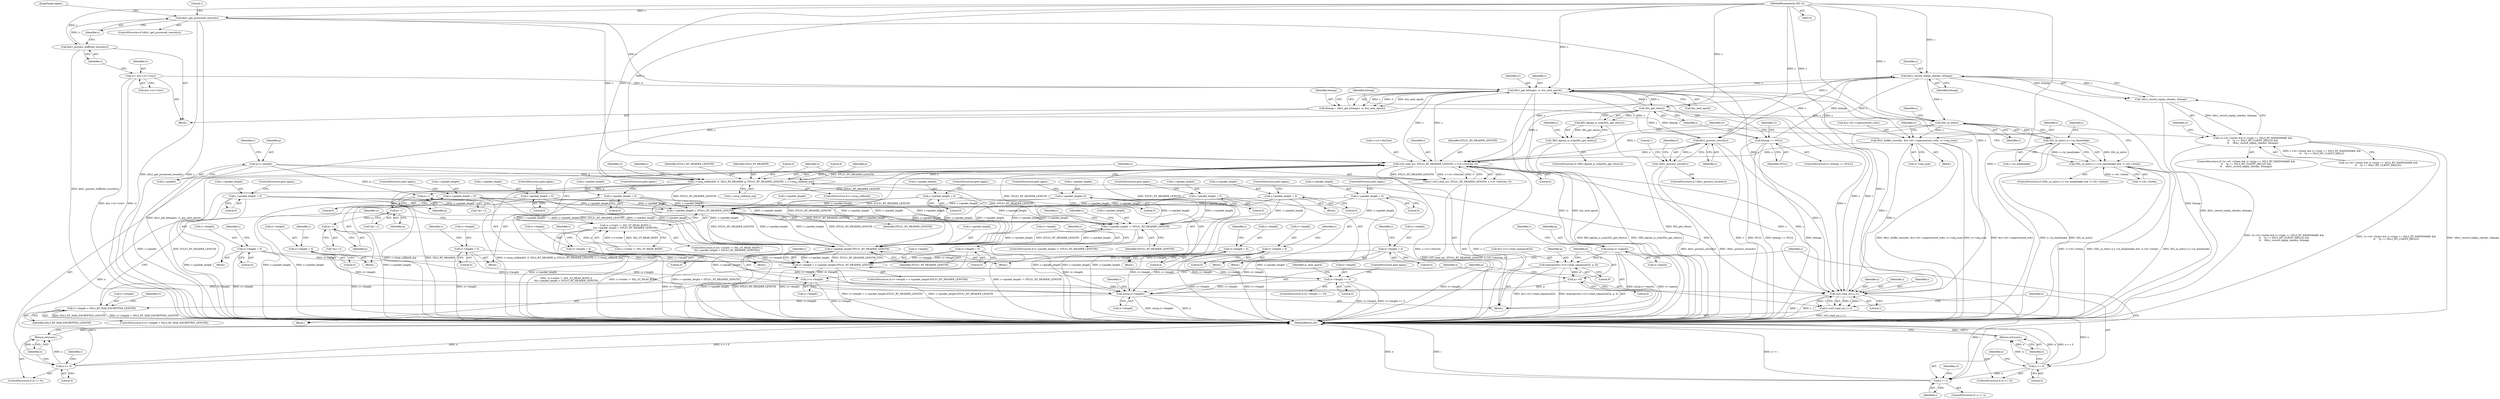 digraph "1_openssl_feba02f3919495e1b960c33ba849e10e77d0785d@pointer" {
"1000442" [label="(Call,dtls1_record_replay_check(s, bitmap))"];
"1000419" [label="(Call,SSL_get_rbio(s))"];
"1000395" [label="(Call,dtls1_get_bitmap(s, rr, &is_next_epoch))"];
"1000221" [label="(Call,s->msg_callback(0, 0, SSL3_RT_HEADER, p, DTLS1_RT_HEADER_LENGTH, s, s->msg_callback_arg))"];
"1000212" [label="(Call,p=s->packet)"];
"1000195" [label="(Call,s->packet_length != DTLS1_RT_HEADER_LENGTH)"];
"1000382" [label="(Call,s->packet_length = 0)"];
"1000410" [label="(Call,s->packet_length = 0)"];
"1000514" [label="(Call,s->packet_length = 0)"];
"1000498" [label="(Call,s->packet_length = 0)"];
"1000169" [label="(Call,s->packet_length < DTLS1_RT_HEADER_LENGTH)"];
"1000319" [label="(Call,s->packet_length = 0)"];
"1000201" [label="(Call,s->packet_length = 0)"];
"1000297" [label="(Call,s->packet_length = 0)"];
"1000348" [label="(Call,s->packet_length-DTLS1_RT_HEADER_LENGTH)"];
"1000451" [label="(Call,s->packet_length=0)"];
"1000337" [label="(Call,s->packet_length = 0)"];
"1000177" [label="(Call,ssl3_read_n(s, DTLS1_RT_HEADER_LENGTH, s->s3->rbuf.len, 0))"];
"1000442" [label="(Call,dtls1_record_replay_check(s, bitmap))"];
"1000132" [label="(MethodParameterIn,SSL *s)"];
"1000401" [label="(Call,bitmap == NULL)"];
"1000393" [label="(Call,bitmap = dtls1_get_bitmap(s, rr, &is_next_epoch))"];
"1000506" [label="(Call,dtls1_process_record(s))"];
"1000482" [label="(Call,dtls1_buffer_record(s, &(s->d1->unprocessed_rcds), rr->seq_num))"];
"1000470" [label="(Call,SSL_in_init(s))"];
"1000361" [label="(Call,ssl3_read_n(s,i,i,1))"];
"1000157" [label="(Call,dtls1_get_processed_record(s))"];
"1000154" [label="(Call,dtls1_process_buffered_records(s))"];
"1000354" [label="(Call,i=rr->length)"];
"1000344" [label="(Call,rr->length > s->packet_length-DTLS1_RT_HEADER_LENGTH)"];
"1000332" [label="(Call,rr->length = 0)"];
"1000493" [label="(Call,rr->length = 0)"];
"1000292" [label="(Call,rr->length = 0)"];
"1000446" [label="(Call,rr->length = 0)"];
"1000377" [label="(Call,rr->length = 0)"];
"1000405" [label="(Call,rr->length = 0)"];
"1000458" [label="(Call,rr->length == 0)"];
"1000314" [label="(Call,rr->length = 0)"];
"1000326" [label="(Call,rr->length > SSL3_RT_MAX_ENCRYPTED_LENGTH)"];
"1000274" [label="(Call,n2s(p,rr->length))"];
"1000271" [label="(Call,p+=6)"];
"1000260" [label="(Call,memcpy(&(s->s3->read_sequence[2]), p, 6))"];
"1000255" [label="(Call,n2s(p,rr->epoch))"];
"1000246" [label="(Call,p++)"];
"1000241" [label="(Call,p++)"];
"1000236" [label="(Call,p++)"];
"1000509" [label="(Call,rr->length = 0)"];
"1000146" [label="(Call,rr= &(s->s3->rrec))"];
"1000175" [label="(Call,n=ssl3_read_n(s, DTLS1_RT_HEADER_LENGTH, s->s3->rbuf.len, 0))"];
"1000189" [label="(Call,n <= 0)"];
"1000192" [label="(Return,return(n);)"];
"1000163" [label="(Call,(s->rstate != SSL_ST_READ_BODY) ||\n\t\t(s->packet_length < DTLS1_RT_HEADER_LENGTH))"];
"1000359" [label="(Call,n=ssl3_read_n(s,i,i,1))"];
"1000367" [label="(Call,n <= 0)"];
"1000370" [label="(Return,return(n);)"];
"1000373" [label="(Call,n != i)"];
"1000441" [label="(Call,!dtls1_record_replay_check(s, bitmap))"];
"1000423" [label="(Call,!(s->d1->listen && rr->type == SSL3_RT_HANDSHAKE &&\n\t\t    *p == SSL3_MT_CLIENT_HELLO) &&\n\t\t    !dtls1_record_replay_check(s, bitmap))"];
"1000469" [label="(Call,SSL_in_init(s) || s->in_handshake)"];
"1000468" [label="(Call,(SSL_in_init(s) || s->in_handshake) && !s->d1->listen)"];
"1000505" [label="(Call,!dtls1_process_record(s))"];
"1000418" [label="(Call,BIO_dgram_is_sctp(SSL_get_rbio(s)))"];
"1000417" [label="(Call,!BIO_dgram_is_sctp(SSL_get_rbio(s)))"];
"1000292" [label="(Call,rr->length = 0)"];
"1000509" [label="(Call,rr->length = 0)"];
"1000242" [label="(Identifier,p)"];
"1000326" [label="(Call,rr->length > SSL3_RT_MAX_ENCRYPTED_LENGTH)"];
"1000467" [label="(ControlStructure,if ((SSL_in_init(s) || s->in_handshake) && !s->d1->listen))"];
"1000445" [label="(Block,)"];
"1000349" [label="(Call,s->packet_length)"];
"1000315" [label="(Call,rr->length)"];
"1000462" [label="(Literal,0)"];
"1000362" [label="(Identifier,s)"];
"1000314" [label="(Call,rr->length = 0)"];
"1000257" [label="(Call,rr->epoch)"];
"1000273" [label="(Literal,6)"];
"1000522" [label="(MethodReturn,int)"];
"1000422" [label="(ControlStructure,if (!(s->d1->listen && rr->type == SSL3_RT_HANDSHAKE &&\n\t\t    *p == SSL3_MT_CLIENT_HELLO) &&\n\t\t    !dtls1_record_replay_check(s, bitmap)))"];
"1000212" [label="(Call,p=s->packet)"];
"1000386" [label="(Literal,0)"];
"1000270" [label="(Literal,6)"];
"1000373" [label="(Call,n != i)"];
"1000381" [label="(Literal,0)"];
"1000301" [label="(Literal,0)"];
"1000498" [label="(Call,s->packet_length = 0)"];
"1000213" [label="(Identifier,p)"];
"1000505" [label="(Call,!dtls1_process_record(s))"];
"1000219" [label="(Identifier,s)"];
"1000156" [label="(ControlStructure,if (dtls1_get_processed_record(s)))"];
"1000468" [label="(Call,(SSL_in_init(s) || s->in_handshake) && !s->d1->listen)"];
"1000271" [label="(Call,p+=6)"];
"1000494" [label="(Call,rr->length)"];
"1000390" [label="(Identifier,s)"];
"1000346" [label="(Identifier,rr)"];
"1000404" [label="(Block,)"];
"1000441" [label="(Call,!dtls1_record_replay_check(s, bitmap))"];
"1000146" [label="(Call,rr= &(s->s3->rrec))"];
"1000460" [label="(Identifier,rr)"];
"1000217" [label="(ControlStructure,if (s->msg_callback))"];
"1000410" [label="(Call,s->packet_length = 0)"];
"1000178" [label="(Identifier,s)"];
"1000402" [label="(Identifier,bitmap)"];
"1000240" [label="(Call,*(p++))"];
"1000511" [label="(Identifier,rr)"];
"1000344" [label="(Call,rr->length > s->packet_length-DTLS1_RT_HEADER_LENGTH)"];
"1000162" [label="(ControlStructure,if (\t(s->rstate != SSL_ST_READ_BODY) ||\n\t\t(s->packet_length < DTLS1_RT_HEADER_LENGTH)))"];
"1000265" [label="(Identifier,s)"];
"1000470" [label="(Call,SSL_in_init(s))"];
"1000514" [label="(Call,s->packet_length = 0)"];
"1000228" [label="(Call,s->msg_callback_arg)"];
"1000275" [label="(Identifier,p)"];
"1000233" [label="(Identifier,rr)"];
"1000241" [label="(Call,p++)"];
"1000195" [label="(Call,s->packet_length != DTLS1_RT_HEADER_LENGTH)"];
"1000154" [label="(Call,dtls1_process_buffered_records(s))"];
"1000179" [label="(Identifier,DTLS1_RT_HEADER_LENGTH)"];
"1000463" [label="(ControlStructure,goto again;)"];
"1000176" [label="(Identifier,n)"];
"1000510" [label="(Call,rr->length)"];
"1000132" [label="(MethodParameterIn,SSL *s)"];
"1000170" [label="(Call,s->packet_length)"];
"1000313" [label="(Block,)"];
"1000447" [label="(Call,rr->length)"];
"1000209" [label="(Identifier,s)"];
"1000356" [label="(Call,rr->length)"];
"1000395" [label="(Call,dtls1_get_bitmap(s, rr, &is_next_epoch))"];
"1000484" [label="(Call,&(s->d1->unprocessed_rcds))"];
"1000379" [label="(Identifier,rr)"];
"1000352" [label="(Identifier,DTLS1_RT_HEADER_LENGTH)"];
"1000236" [label="(Call,p++)"];
"1000456" [label="(ControlStructure,goto again;)"];
"1000227" [label="(Identifier,s)"];
"1000325" [label="(ControlStructure,if (rr->length > SSL3_RT_MAX_ENCRYPTED_LENGTH))"];
"1000503" [label="(ControlStructure,goto again;)"];
"1000321" [label="(Identifier,s)"];
"1000319" [label="(Call,s->packet_length = 0)"];
"1000247" [label="(Identifier,p)"];
"1000495" [label="(Identifier,rr)"];
"1000401" [label="(Call,bitmap == NULL)"];
"1000473" [label="(Identifier,s)"];
"1000334" [label="(Identifier,rr)"];
"1000177" [label="(Call,ssl3_read_n(s, DTLS1_RT_HEADER_LENGTH, s->s3->rbuf.len, 0))"];
"1000367" [label="(Call,n <= 0)"];
"1000446" [label="(Call,rr->length = 0)"];
"1000297" [label="(Call,s->packet_length = 0)"];
"1000398" [label="(Call,&is_next_epoch)"];
"1000291" [label="(Block,)"];
"1000331" [label="(Block,)"];
"1000256" [label="(Identifier,p)"];
"1000483" [label="(Identifier,s)"];
"1000513" [label="(Literal,0)"];
"1000371" [label="(Identifier,n)"];
"1000205" [label="(Literal,0)"];
"1000206" [label="(ControlStructure,goto again;)"];
"1000458" [label="(Call,rr->length == 0)"];
"1000414" [label="(Literal,0)"];
"1000323" [label="(Literal,0)"];
"1000443" [label="(Identifier,s)"];
"1000189" [label="(Call,n <= 0)"];
"1000453" [label="(Identifier,s)"];
"1000161" [label="(JumpTarget,again:)"];
"1000406" [label="(Call,rr->length)"];
"1000164" [label="(Call,s->rstate != SSL_ST_READ_BODY)"];
"1000457" [label="(ControlStructure,if (rr->length == 0))"];
"1000160" [label="(Literal,1)"];
"1000169" [label="(Call,s->packet_length < DTLS1_RT_HEADER_LENGTH)"];
"1000200" [label="(Block,)"];
"1000452" [label="(Call,s->packet_length)"];
"1000245" [label="(Call,*(p++))"];
"1000375" [label="(Identifier,i)"];
"1000341" [label="(Literal,0)"];
"1000423" [label="(Call,!(s->d1->listen && rr->type == SSL3_RT_HANDSHAKE &&\n\t\t    *p == SSL3_MT_CLIENT_HELLO) &&\n\t\t    !dtls1_record_replay_check(s, bitmap))"];
"1000451" [label="(Call,s->packet_length=0)"];
"1000407" [label="(Identifier,rr)"];
"1000428" [label="(Identifier,s)"];
"1000400" [label="(ControlStructure,if ( bitmap == NULL))"];
"1000383" [label="(Call,s->packet_length)"];
"1000272" [label="(Identifier,p)"];
"1000226" [label="(Identifier,DTLS1_RT_HEADER_LENGTH)"];
"1000365" [label="(Literal,1)"];
"1000343" [label="(ControlStructure,if (rr->length > s->packet_length-DTLS1_RT_HEADER_LENGTH))"];
"1000192" [label="(Return,return(n);)"];
"1000260" [label="(Call,memcpy(&(s->s3->read_sequence[2]), p, 6))"];
"1000361" [label="(Call,ssl3_read_n(s,i,i,1))"];
"1000405" [label="(Call,rr->length = 0)"];
"1000378" [label="(Call,rr->length)"];
"1000521" [label="(Literal,1)"];
"1000318" [label="(Literal,0)"];
"1000296" [label="(Literal,0)"];
"1000444" [label="(Identifier,bitmap)"];
"1000348" [label="(Call,s->packet_length-DTLS1_RT_HEADER_LENGTH)"];
"1000482" [label="(Call,dtls1_buffer_record(s, &(s->d1->unprocessed_rcds), rr->seq_num))"];
"1000387" [label="(ControlStructure,goto again;)"];
"1000175" [label="(Call,n=ssl3_read_n(s, DTLS1_RT_HEADER_LENGTH, s->s3->rbuf.len, 0))"];
"1000497" [label="(Literal,0)"];
"1000370" [label="(Return,return(n);)"];
"1000224" [label="(Identifier,SSL3_RT_HEADER)"];
"1000330" [label="(Identifier,SSL3_RT_MAX_ENCRYPTED_LENGTH)"];
"1000490" [label="(Call,rr->seq_num)"];
"1000345" [label="(Call,rr->length)"];
"1000475" [label="(Call,!s->d1->listen)"];
"1000360" [label="(Identifier,n)"];
"1000372" [label="(ControlStructure,if ( n != i))"];
"1000222" [label="(Literal,0)"];
"1000448" [label="(Identifier,rr)"];
"1000157" [label="(Call,dtls1_get_processed_record(s))"];
"1000155" [label="(Identifier,s)"];
"1000190" [label="(Identifier,n)"];
"1000359" [label="(Call,n=ssl3_read_n(s,i,i,1))"];
"1000337" [label="(Call,s->packet_length = 0)"];
"1000465" [label="(Identifier,is_next_epoch)"];
"1000148" [label="(Call,&(s->s3->rrec))"];
"1000147" [label="(Identifier,rr)"];
"1000354" [label="(Call,i=rr->length)"];
"1000393" [label="(Call,bitmap = dtls1_get_bitmap(s, rr, &is_next_epoch))"];
"1000376" [label="(Block,)"];
"1000320" [label="(Call,s->packet_length)"];
"1000299" [label="(Identifier,s)"];
"1000409" [label="(Literal,0)"];
"1000133" [label="(Block,)"];
"1000282" [label="(Identifier,s)"];
"1000269" [label="(Identifier,p)"];
"1000338" [label="(Call,s->packet_length)"];
"1000507" [label="(Identifier,s)"];
"1000368" [label="(Identifier,n)"];
"1000274" [label="(Call,n2s(p,rr->length))"];
"1000174" [label="(Block,)"];
"1000420" [label="(Identifier,s)"];
"1000516" [label="(Identifier,s)"];
"1000276" [label="(Call,rr->length)"];
"1000417" [label="(Call,!BIO_dgram_is_sctp(SSL_get_rbio(s)))"];
"1000336" [label="(Literal,0)"];
"1000394" [label="(Identifier,bitmap)"];
"1000158" [label="(Identifier,s)"];
"1000403" [label="(Identifier,NULL)"];
"1000384" [label="(Identifier,s)"];
"1000342" [label="(ControlStructure,goto again;)"];
"1000519" [label="(ControlStructure,goto again;)"];
"1000515" [label="(Call,s->packet_length)"];
"1000324" [label="(ControlStructure,goto again;)"];
"1000364" [label="(Identifier,i)"];
"1000369" [label="(Literal,0)"];
"1000481" [label="(Block,)"];
"1000327" [label="(Call,rr->length)"];
"1000197" [label="(Identifier,s)"];
"1000188" [label="(ControlStructure,if (n <= 0))"];
"1000382" [label="(Call,s->packet_length = 0)"];
"1000196" [label="(Call,s->packet_length)"];
"1000355" [label="(Identifier,i)"];
"1000374" [label="(Identifier,n)"];
"1000500" [label="(Identifier,s)"];
"1000221" [label="(Call,s->msg_callback(0, 0, SSL3_RT_HEADER, p, DTLS1_RT_HEADER_LENGTH, s, s->msg_callback_arg))"];
"1000246" [label="(Call,p++)"];
"1000411" [label="(Call,s->packet_length)"];
"1000191" [label="(Literal,0)"];
"1000424" [label="(Call,!(s->d1->listen && rr->type == SSL3_RT_HANDSHAKE &&\n\t\t    *p == SSL3_MT_CLIENT_HELLO))"];
"1000223" [label="(Literal,0)"];
"1000194" [label="(ControlStructure,if (s->packet_length != DTLS1_RT_HEADER_LENGTH))"];
"1000478" [label="(Identifier,s)"];
"1000416" [label="(ControlStructure,if (!BIO_dgram_is_sctp(SSL_get_rbio(s))))"];
"1000332" [label="(Call,rr->length = 0)"];
"1000180" [label="(Call,s->s3->rbuf.len)"];
"1000225" [label="(Identifier,p)"];
"1000518" [label="(Literal,0)"];
"1000502" [label="(Literal,0)"];
"1000499" [label="(Call,s->packet_length)"];
"1000466" [label="(Block,)"];
"1000504" [label="(ControlStructure,if (!dtls1_process_record(s)))"];
"1000471" [label="(Identifier,s)"];
"1000353" [label="(Block,)"];
"1000418" [label="(Call,BIO_dgram_is_sctp(SSL_get_rbio(s)))"];
"1000214" [label="(Call,s->packet)"];
"1000203" [label="(Identifier,s)"];
"1000298" [label="(Call,s->packet_length)"];
"1000419" [label="(Call,SSL_get_rbio(s))"];
"1000396" [label="(Identifier,s)"];
"1000237" [label="(Identifier,p)"];
"1000508" [label="(Block,)"];
"1000472" [label="(Call,s->in_handshake)"];
"1000187" [label="(Literal,0)"];
"1000506" [label="(Call,dtls1_process_record(s))"];
"1000377" [label="(Call,rr->length = 0)"];
"1000293" [label="(Call,rr->length)"];
"1000255" [label="(Call,n2s(p,rr->epoch))"];
"1000163" [label="(Call,(s->rstate != SSL_ST_READ_BODY) ||\n\t\t(s->packet_length < DTLS1_RT_HEADER_LENGTH))"];
"1000235" [label="(Call,*(p++))"];
"1000397" [label="(Identifier,rr)"];
"1000202" [label="(Call,s->packet_length)"];
"1000493" [label="(Call,rr->length = 0)"];
"1000201" [label="(Call,s->packet_length = 0)"];
"1000450" [label="(Literal,0)"];
"1000412" [label="(Identifier,s)"];
"1000469" [label="(Call,SSL_in_init(s) || s->in_handshake)"];
"1000455" [label="(Literal,0)"];
"1000173" [label="(Identifier,DTLS1_RT_HEADER_LENGTH)"];
"1000333" [label="(Call,rr->length)"];
"1000261" [label="(Call,&(s->s3->read_sequence[2]))"];
"1000339" [label="(Identifier,s)"];
"1000415" [label="(ControlStructure,goto again;)"];
"1000459" [label="(Call,rr->length)"];
"1000442" [label="(Call,dtls1_record_replay_check(s, bitmap))"];
"1000199" [label="(Identifier,DTLS1_RT_HEADER_LENGTH)"];
"1000363" [label="(Identifier,i)"];
"1000193" [label="(Identifier,n)"];
"1000302" [label="(ControlStructure,goto again;)"];
"1000366" [label="(ControlStructure,if (n <= 0))"];
"1000442" -> "1000441"  [label="AST: "];
"1000442" -> "1000444"  [label="CFG: "];
"1000443" -> "1000442"  [label="AST: "];
"1000444" -> "1000442"  [label="AST: "];
"1000441" -> "1000442"  [label="CFG: "];
"1000442" -> "1000522"  [label="DDG: bitmap"];
"1000442" -> "1000177"  [label="DDG: s"];
"1000442" -> "1000361"  [label="DDG: s"];
"1000442" -> "1000395"  [label="DDG: s"];
"1000442" -> "1000441"  [label="DDG: s"];
"1000442" -> "1000441"  [label="DDG: bitmap"];
"1000419" -> "1000442"  [label="DDG: s"];
"1000132" -> "1000442"  [label="DDG: s"];
"1000401" -> "1000442"  [label="DDG: bitmap"];
"1000442" -> "1000470"  [label="DDG: s"];
"1000442" -> "1000506"  [label="DDG: s"];
"1000419" -> "1000418"  [label="AST: "];
"1000419" -> "1000420"  [label="CFG: "];
"1000420" -> "1000419"  [label="AST: "];
"1000418" -> "1000419"  [label="CFG: "];
"1000419" -> "1000177"  [label="DDG: s"];
"1000419" -> "1000361"  [label="DDG: s"];
"1000419" -> "1000395"  [label="DDG: s"];
"1000419" -> "1000418"  [label="DDG: s"];
"1000395" -> "1000419"  [label="DDG: s"];
"1000132" -> "1000419"  [label="DDG: s"];
"1000419" -> "1000470"  [label="DDG: s"];
"1000419" -> "1000506"  [label="DDG: s"];
"1000395" -> "1000393"  [label="AST: "];
"1000395" -> "1000398"  [label="CFG: "];
"1000396" -> "1000395"  [label="AST: "];
"1000397" -> "1000395"  [label="AST: "];
"1000398" -> "1000395"  [label="AST: "];
"1000393" -> "1000395"  [label="CFG: "];
"1000395" -> "1000522"  [label="DDG: rr"];
"1000395" -> "1000522"  [label="DDG: &is_next_epoch"];
"1000395" -> "1000177"  [label="DDG: s"];
"1000395" -> "1000361"  [label="DDG: s"];
"1000395" -> "1000393"  [label="DDG: s"];
"1000395" -> "1000393"  [label="DDG: rr"];
"1000395" -> "1000393"  [label="DDG: &is_next_epoch"];
"1000221" -> "1000395"  [label="DDG: s"];
"1000506" -> "1000395"  [label="DDG: s"];
"1000482" -> "1000395"  [label="DDG: s"];
"1000361" -> "1000395"  [label="DDG: s"];
"1000470" -> "1000395"  [label="DDG: s"];
"1000177" -> "1000395"  [label="DDG: s"];
"1000157" -> "1000395"  [label="DDG: s"];
"1000132" -> "1000395"  [label="DDG: s"];
"1000146" -> "1000395"  [label="DDG: rr"];
"1000221" -> "1000217"  [label="AST: "];
"1000221" -> "1000228"  [label="CFG: "];
"1000222" -> "1000221"  [label="AST: "];
"1000223" -> "1000221"  [label="AST: "];
"1000224" -> "1000221"  [label="AST: "];
"1000225" -> "1000221"  [label="AST: "];
"1000226" -> "1000221"  [label="AST: "];
"1000227" -> "1000221"  [label="AST: "];
"1000228" -> "1000221"  [label="AST: "];
"1000233" -> "1000221"  [label="CFG: "];
"1000221" -> "1000522"  [label="DDG: s->msg_callback(0, 0, SSL3_RT_HEADER, p, DTLS1_RT_HEADER_LENGTH, s, s->msg_callback_arg)"];
"1000221" -> "1000522"  [label="DDG: s->msg_callback_arg"];
"1000221" -> "1000522"  [label="DDG: SSL3_RT_HEADER"];
"1000221" -> "1000169"  [label="DDG: DTLS1_RT_HEADER_LENGTH"];
"1000221" -> "1000177"  [label="DDG: s"];
"1000221" -> "1000177"  [label="DDG: DTLS1_RT_HEADER_LENGTH"];
"1000212" -> "1000221"  [label="DDG: p"];
"1000195" -> "1000221"  [label="DDG: DTLS1_RT_HEADER_LENGTH"];
"1000177" -> "1000221"  [label="DDG: s"];
"1000132" -> "1000221"  [label="DDG: s"];
"1000221" -> "1000236"  [label="DDG: p"];
"1000221" -> "1000348"  [label="DDG: DTLS1_RT_HEADER_LENGTH"];
"1000221" -> "1000361"  [label="DDG: s"];
"1000212" -> "1000174"  [label="AST: "];
"1000212" -> "1000214"  [label="CFG: "];
"1000213" -> "1000212"  [label="AST: "];
"1000214" -> "1000212"  [label="AST: "];
"1000219" -> "1000212"  [label="CFG: "];
"1000212" -> "1000522"  [label="DDG: s->packet"];
"1000212" -> "1000236"  [label="DDG: p"];
"1000195" -> "1000194"  [label="AST: "];
"1000195" -> "1000199"  [label="CFG: "];
"1000196" -> "1000195"  [label="AST: "];
"1000199" -> "1000195"  [label="AST: "];
"1000203" -> "1000195"  [label="CFG: "];
"1000209" -> "1000195"  [label="CFG: "];
"1000195" -> "1000522"  [label="DDG: s->packet_length != DTLS1_RT_HEADER_LENGTH"];
"1000195" -> "1000169"  [label="DDG: DTLS1_RT_HEADER_LENGTH"];
"1000195" -> "1000177"  [label="DDG: DTLS1_RT_HEADER_LENGTH"];
"1000382" -> "1000195"  [label="DDG: s->packet_length"];
"1000410" -> "1000195"  [label="DDG: s->packet_length"];
"1000514" -> "1000195"  [label="DDG: s->packet_length"];
"1000498" -> "1000195"  [label="DDG: s->packet_length"];
"1000169" -> "1000195"  [label="DDG: s->packet_length"];
"1000319" -> "1000195"  [label="DDG: s->packet_length"];
"1000201" -> "1000195"  [label="DDG: s->packet_length"];
"1000297" -> "1000195"  [label="DDG: s->packet_length"];
"1000348" -> "1000195"  [label="DDG: s->packet_length"];
"1000451" -> "1000195"  [label="DDG: s->packet_length"];
"1000337" -> "1000195"  [label="DDG: s->packet_length"];
"1000177" -> "1000195"  [label="DDG: DTLS1_RT_HEADER_LENGTH"];
"1000195" -> "1000348"  [label="DDG: s->packet_length"];
"1000195" -> "1000348"  [label="DDG: DTLS1_RT_HEADER_LENGTH"];
"1000382" -> "1000376"  [label="AST: "];
"1000382" -> "1000386"  [label="CFG: "];
"1000383" -> "1000382"  [label="AST: "];
"1000386" -> "1000382"  [label="AST: "];
"1000387" -> "1000382"  [label="CFG: "];
"1000382" -> "1000522"  [label="DDG: s->packet_length"];
"1000382" -> "1000169"  [label="DDG: s->packet_length"];
"1000382" -> "1000348"  [label="DDG: s->packet_length"];
"1000410" -> "1000404"  [label="AST: "];
"1000410" -> "1000414"  [label="CFG: "];
"1000411" -> "1000410"  [label="AST: "];
"1000414" -> "1000410"  [label="AST: "];
"1000415" -> "1000410"  [label="CFG: "];
"1000410" -> "1000522"  [label="DDG: s->packet_length"];
"1000410" -> "1000169"  [label="DDG: s->packet_length"];
"1000410" -> "1000348"  [label="DDG: s->packet_length"];
"1000514" -> "1000508"  [label="AST: "];
"1000514" -> "1000518"  [label="CFG: "];
"1000515" -> "1000514"  [label="AST: "];
"1000518" -> "1000514"  [label="AST: "];
"1000519" -> "1000514"  [label="CFG: "];
"1000514" -> "1000522"  [label="DDG: s->packet_length"];
"1000514" -> "1000169"  [label="DDG: s->packet_length"];
"1000514" -> "1000348"  [label="DDG: s->packet_length"];
"1000498" -> "1000466"  [label="AST: "];
"1000498" -> "1000502"  [label="CFG: "];
"1000499" -> "1000498"  [label="AST: "];
"1000502" -> "1000498"  [label="AST: "];
"1000503" -> "1000498"  [label="CFG: "];
"1000498" -> "1000522"  [label="DDG: s->packet_length"];
"1000498" -> "1000169"  [label="DDG: s->packet_length"];
"1000498" -> "1000348"  [label="DDG: s->packet_length"];
"1000169" -> "1000163"  [label="AST: "];
"1000169" -> "1000173"  [label="CFG: "];
"1000170" -> "1000169"  [label="AST: "];
"1000173" -> "1000169"  [label="AST: "];
"1000163" -> "1000169"  [label="CFG: "];
"1000169" -> "1000522"  [label="DDG: s->packet_length"];
"1000169" -> "1000163"  [label="DDG: s->packet_length"];
"1000169" -> "1000163"  [label="DDG: DTLS1_RT_HEADER_LENGTH"];
"1000319" -> "1000169"  [label="DDG: s->packet_length"];
"1000201" -> "1000169"  [label="DDG: s->packet_length"];
"1000297" -> "1000169"  [label="DDG: s->packet_length"];
"1000348" -> "1000169"  [label="DDG: s->packet_length"];
"1000348" -> "1000169"  [label="DDG: DTLS1_RT_HEADER_LENGTH"];
"1000451" -> "1000169"  [label="DDG: s->packet_length"];
"1000337" -> "1000169"  [label="DDG: s->packet_length"];
"1000169" -> "1000177"  [label="DDG: DTLS1_RT_HEADER_LENGTH"];
"1000169" -> "1000348"  [label="DDG: s->packet_length"];
"1000169" -> "1000348"  [label="DDG: DTLS1_RT_HEADER_LENGTH"];
"1000319" -> "1000313"  [label="AST: "];
"1000319" -> "1000323"  [label="CFG: "];
"1000320" -> "1000319"  [label="AST: "];
"1000323" -> "1000319"  [label="AST: "];
"1000324" -> "1000319"  [label="CFG: "];
"1000319" -> "1000522"  [label="DDG: s->packet_length"];
"1000319" -> "1000348"  [label="DDG: s->packet_length"];
"1000201" -> "1000200"  [label="AST: "];
"1000201" -> "1000205"  [label="CFG: "];
"1000202" -> "1000201"  [label="AST: "];
"1000205" -> "1000201"  [label="AST: "];
"1000206" -> "1000201"  [label="CFG: "];
"1000201" -> "1000522"  [label="DDG: s->packet_length"];
"1000201" -> "1000348"  [label="DDG: s->packet_length"];
"1000297" -> "1000291"  [label="AST: "];
"1000297" -> "1000301"  [label="CFG: "];
"1000298" -> "1000297"  [label="AST: "];
"1000301" -> "1000297"  [label="AST: "];
"1000302" -> "1000297"  [label="CFG: "];
"1000297" -> "1000522"  [label="DDG: s->packet_length"];
"1000297" -> "1000348"  [label="DDG: s->packet_length"];
"1000348" -> "1000344"  [label="AST: "];
"1000348" -> "1000352"  [label="CFG: "];
"1000349" -> "1000348"  [label="AST: "];
"1000352" -> "1000348"  [label="AST: "];
"1000344" -> "1000348"  [label="CFG: "];
"1000348" -> "1000522"  [label="DDG: s->packet_length"];
"1000348" -> "1000522"  [label="DDG: DTLS1_RT_HEADER_LENGTH"];
"1000348" -> "1000177"  [label="DDG: DTLS1_RT_HEADER_LENGTH"];
"1000348" -> "1000344"  [label="DDG: s->packet_length"];
"1000348" -> "1000344"  [label="DDG: DTLS1_RT_HEADER_LENGTH"];
"1000451" -> "1000348"  [label="DDG: s->packet_length"];
"1000337" -> "1000348"  [label="DDG: s->packet_length"];
"1000451" -> "1000445"  [label="AST: "];
"1000451" -> "1000455"  [label="CFG: "];
"1000452" -> "1000451"  [label="AST: "];
"1000455" -> "1000451"  [label="AST: "];
"1000456" -> "1000451"  [label="CFG: "];
"1000451" -> "1000522"  [label="DDG: s->packet_length"];
"1000337" -> "1000331"  [label="AST: "];
"1000337" -> "1000341"  [label="CFG: "];
"1000338" -> "1000337"  [label="AST: "];
"1000341" -> "1000337"  [label="AST: "];
"1000342" -> "1000337"  [label="CFG: "];
"1000337" -> "1000522"  [label="DDG: s->packet_length"];
"1000177" -> "1000175"  [label="AST: "];
"1000177" -> "1000187"  [label="CFG: "];
"1000178" -> "1000177"  [label="AST: "];
"1000179" -> "1000177"  [label="AST: "];
"1000180" -> "1000177"  [label="AST: "];
"1000187" -> "1000177"  [label="AST: "];
"1000175" -> "1000177"  [label="CFG: "];
"1000177" -> "1000522"  [label="DDG: s"];
"1000177" -> "1000522"  [label="DDG: DTLS1_RT_HEADER_LENGTH"];
"1000177" -> "1000522"  [label="DDG: s->s3->rbuf.len"];
"1000177" -> "1000175"  [label="DDG: s"];
"1000177" -> "1000175"  [label="DDG: DTLS1_RT_HEADER_LENGTH"];
"1000177" -> "1000175"  [label="DDG: s->s3->rbuf.len"];
"1000177" -> "1000175"  [label="DDG: 0"];
"1000506" -> "1000177"  [label="DDG: s"];
"1000482" -> "1000177"  [label="DDG: s"];
"1000361" -> "1000177"  [label="DDG: s"];
"1000470" -> "1000177"  [label="DDG: s"];
"1000157" -> "1000177"  [label="DDG: s"];
"1000132" -> "1000177"  [label="DDG: s"];
"1000177" -> "1000361"  [label="DDG: s"];
"1000132" -> "1000131"  [label="AST: "];
"1000132" -> "1000522"  [label="DDG: s"];
"1000132" -> "1000154"  [label="DDG: s"];
"1000132" -> "1000157"  [label="DDG: s"];
"1000132" -> "1000361"  [label="DDG: s"];
"1000132" -> "1000470"  [label="DDG: s"];
"1000132" -> "1000482"  [label="DDG: s"];
"1000132" -> "1000506"  [label="DDG: s"];
"1000401" -> "1000400"  [label="AST: "];
"1000401" -> "1000403"  [label="CFG: "];
"1000402" -> "1000401"  [label="AST: "];
"1000403" -> "1000401"  [label="AST: "];
"1000407" -> "1000401"  [label="CFG: "];
"1000420" -> "1000401"  [label="CFG: "];
"1000401" -> "1000522"  [label="DDG: bitmap == NULL"];
"1000401" -> "1000522"  [label="DDG: bitmap"];
"1000401" -> "1000522"  [label="DDG: NULL"];
"1000393" -> "1000401"  [label="DDG: bitmap"];
"1000393" -> "1000133"  [label="AST: "];
"1000394" -> "1000393"  [label="AST: "];
"1000402" -> "1000393"  [label="CFG: "];
"1000393" -> "1000522"  [label="DDG: dtls1_get_bitmap(s, rr, &is_next_epoch)"];
"1000506" -> "1000505"  [label="AST: "];
"1000506" -> "1000507"  [label="CFG: "];
"1000507" -> "1000506"  [label="AST: "];
"1000505" -> "1000506"  [label="CFG: "];
"1000506" -> "1000522"  [label="DDG: s"];
"1000506" -> "1000361"  [label="DDG: s"];
"1000506" -> "1000505"  [label="DDG: s"];
"1000482" -> "1000481"  [label="AST: "];
"1000482" -> "1000490"  [label="CFG: "];
"1000483" -> "1000482"  [label="AST: "];
"1000484" -> "1000482"  [label="AST: "];
"1000490" -> "1000482"  [label="AST: "];
"1000495" -> "1000482"  [label="CFG: "];
"1000482" -> "1000522"  [label="DDG: rr->seq_num"];
"1000482" -> "1000522"  [label="DDG: &(s->d1->unprocessed_rcds)"];
"1000482" -> "1000522"  [label="DDG: dtls1_buffer_record(s, &(s->d1->unprocessed_rcds), rr->seq_num)"];
"1000482" -> "1000361"  [label="DDG: s"];
"1000470" -> "1000482"  [label="DDG: s"];
"1000470" -> "1000469"  [label="AST: "];
"1000470" -> "1000471"  [label="CFG: "];
"1000471" -> "1000470"  [label="AST: "];
"1000473" -> "1000470"  [label="CFG: "];
"1000469" -> "1000470"  [label="CFG: "];
"1000470" -> "1000361"  [label="DDG: s"];
"1000470" -> "1000469"  [label="DDG: s"];
"1000361" -> "1000359"  [label="AST: "];
"1000361" -> "1000365"  [label="CFG: "];
"1000362" -> "1000361"  [label="AST: "];
"1000363" -> "1000361"  [label="AST: "];
"1000364" -> "1000361"  [label="AST: "];
"1000365" -> "1000361"  [label="AST: "];
"1000359" -> "1000361"  [label="CFG: "];
"1000361" -> "1000522"  [label="DDG: i"];
"1000361" -> "1000522"  [label="DDG: s"];
"1000361" -> "1000359"  [label="DDG: s"];
"1000361" -> "1000359"  [label="DDG: i"];
"1000361" -> "1000359"  [label="DDG: 1"];
"1000157" -> "1000361"  [label="DDG: s"];
"1000354" -> "1000361"  [label="DDG: i"];
"1000361" -> "1000373"  [label="DDG: i"];
"1000157" -> "1000156"  [label="AST: "];
"1000157" -> "1000158"  [label="CFG: "];
"1000158" -> "1000157"  [label="AST: "];
"1000160" -> "1000157"  [label="CFG: "];
"1000161" -> "1000157"  [label="CFG: "];
"1000157" -> "1000522"  [label="DDG: dtls1_get_processed_record(s)"];
"1000157" -> "1000522"  [label="DDG: s"];
"1000154" -> "1000157"  [label="DDG: s"];
"1000154" -> "1000133"  [label="AST: "];
"1000154" -> "1000155"  [label="CFG: "];
"1000155" -> "1000154"  [label="AST: "];
"1000158" -> "1000154"  [label="CFG: "];
"1000154" -> "1000522"  [label="DDG: dtls1_process_buffered_records(s)"];
"1000354" -> "1000353"  [label="AST: "];
"1000354" -> "1000356"  [label="CFG: "];
"1000355" -> "1000354"  [label="AST: "];
"1000356" -> "1000354"  [label="AST: "];
"1000360" -> "1000354"  [label="CFG: "];
"1000354" -> "1000522"  [label="DDG: rr->length"];
"1000344" -> "1000354"  [label="DDG: rr->length"];
"1000344" -> "1000343"  [label="AST: "];
"1000345" -> "1000344"  [label="AST: "];
"1000355" -> "1000344"  [label="CFG: "];
"1000390" -> "1000344"  [label="CFG: "];
"1000344" -> "1000522"  [label="DDG: rr->length > s->packet_length-DTLS1_RT_HEADER_LENGTH"];
"1000344" -> "1000522"  [label="DDG: s->packet_length-DTLS1_RT_HEADER_LENGTH"];
"1000332" -> "1000344"  [label="DDG: rr->length"];
"1000493" -> "1000344"  [label="DDG: rr->length"];
"1000292" -> "1000344"  [label="DDG: rr->length"];
"1000446" -> "1000344"  [label="DDG: rr->length"];
"1000377" -> "1000344"  [label="DDG: rr->length"];
"1000405" -> "1000344"  [label="DDG: rr->length"];
"1000458" -> "1000344"  [label="DDG: rr->length"];
"1000314" -> "1000344"  [label="DDG: rr->length"];
"1000326" -> "1000344"  [label="DDG: rr->length"];
"1000509" -> "1000344"  [label="DDG: rr->length"];
"1000344" -> "1000458"  [label="DDG: rr->length"];
"1000332" -> "1000331"  [label="AST: "];
"1000332" -> "1000336"  [label="CFG: "];
"1000333" -> "1000332"  [label="AST: "];
"1000336" -> "1000332"  [label="AST: "];
"1000339" -> "1000332"  [label="CFG: "];
"1000332" -> "1000522"  [label="DDG: rr->length"];
"1000332" -> "1000274"  [label="DDG: rr->length"];
"1000493" -> "1000466"  [label="AST: "];
"1000493" -> "1000497"  [label="CFG: "];
"1000494" -> "1000493"  [label="AST: "];
"1000497" -> "1000493"  [label="AST: "];
"1000500" -> "1000493"  [label="CFG: "];
"1000493" -> "1000522"  [label="DDG: rr->length"];
"1000493" -> "1000274"  [label="DDG: rr->length"];
"1000292" -> "1000291"  [label="AST: "];
"1000292" -> "1000296"  [label="CFG: "];
"1000293" -> "1000292"  [label="AST: "];
"1000296" -> "1000292"  [label="AST: "];
"1000299" -> "1000292"  [label="CFG: "];
"1000292" -> "1000522"  [label="DDG: rr->length"];
"1000292" -> "1000274"  [label="DDG: rr->length"];
"1000446" -> "1000445"  [label="AST: "];
"1000446" -> "1000450"  [label="CFG: "];
"1000447" -> "1000446"  [label="AST: "];
"1000450" -> "1000446"  [label="AST: "];
"1000453" -> "1000446"  [label="CFG: "];
"1000446" -> "1000522"  [label="DDG: rr->length"];
"1000446" -> "1000274"  [label="DDG: rr->length"];
"1000377" -> "1000376"  [label="AST: "];
"1000377" -> "1000381"  [label="CFG: "];
"1000378" -> "1000377"  [label="AST: "];
"1000381" -> "1000377"  [label="AST: "];
"1000384" -> "1000377"  [label="CFG: "];
"1000377" -> "1000522"  [label="DDG: rr->length"];
"1000377" -> "1000274"  [label="DDG: rr->length"];
"1000405" -> "1000404"  [label="AST: "];
"1000405" -> "1000409"  [label="CFG: "];
"1000406" -> "1000405"  [label="AST: "];
"1000409" -> "1000405"  [label="AST: "];
"1000412" -> "1000405"  [label="CFG: "];
"1000405" -> "1000522"  [label="DDG: rr->length"];
"1000405" -> "1000274"  [label="DDG: rr->length"];
"1000458" -> "1000457"  [label="AST: "];
"1000458" -> "1000462"  [label="CFG: "];
"1000459" -> "1000458"  [label="AST: "];
"1000462" -> "1000458"  [label="AST: "];
"1000463" -> "1000458"  [label="CFG: "];
"1000465" -> "1000458"  [label="CFG: "];
"1000458" -> "1000522"  [label="DDG: rr->length"];
"1000458" -> "1000522"  [label="DDG: rr->length == 0"];
"1000458" -> "1000274"  [label="DDG: rr->length"];
"1000314" -> "1000313"  [label="AST: "];
"1000314" -> "1000318"  [label="CFG: "];
"1000315" -> "1000314"  [label="AST: "];
"1000318" -> "1000314"  [label="AST: "];
"1000321" -> "1000314"  [label="CFG: "];
"1000314" -> "1000522"  [label="DDG: rr->length"];
"1000314" -> "1000274"  [label="DDG: rr->length"];
"1000326" -> "1000325"  [label="AST: "];
"1000326" -> "1000330"  [label="CFG: "];
"1000327" -> "1000326"  [label="AST: "];
"1000330" -> "1000326"  [label="AST: "];
"1000334" -> "1000326"  [label="CFG: "];
"1000346" -> "1000326"  [label="CFG: "];
"1000326" -> "1000522"  [label="DDG: rr->length > SSL3_RT_MAX_ENCRYPTED_LENGTH"];
"1000326" -> "1000522"  [label="DDG: SSL3_RT_MAX_ENCRYPTED_LENGTH"];
"1000274" -> "1000326"  [label="DDG: rr->length"];
"1000274" -> "1000174"  [label="AST: "];
"1000274" -> "1000276"  [label="CFG: "];
"1000275" -> "1000274"  [label="AST: "];
"1000276" -> "1000274"  [label="AST: "];
"1000282" -> "1000274"  [label="CFG: "];
"1000274" -> "1000522"  [label="DDG: p"];
"1000274" -> "1000522"  [label="DDG: n2s(p,rr->length)"];
"1000271" -> "1000274"  [label="DDG: p"];
"1000509" -> "1000274"  [label="DDG: rr->length"];
"1000271" -> "1000174"  [label="AST: "];
"1000271" -> "1000273"  [label="CFG: "];
"1000272" -> "1000271"  [label="AST: "];
"1000273" -> "1000271"  [label="AST: "];
"1000275" -> "1000271"  [label="CFG: "];
"1000260" -> "1000271"  [label="DDG: p"];
"1000260" -> "1000174"  [label="AST: "];
"1000260" -> "1000270"  [label="CFG: "];
"1000261" -> "1000260"  [label="AST: "];
"1000269" -> "1000260"  [label="AST: "];
"1000270" -> "1000260"  [label="AST: "];
"1000272" -> "1000260"  [label="CFG: "];
"1000260" -> "1000522"  [label="DDG: memcpy(&(s->s3->read_sequence[2]), p, 6)"];
"1000260" -> "1000522"  [label="DDG: &(s->s3->read_sequence[2])"];
"1000255" -> "1000260"  [label="DDG: p"];
"1000255" -> "1000174"  [label="AST: "];
"1000255" -> "1000257"  [label="CFG: "];
"1000256" -> "1000255"  [label="AST: "];
"1000257" -> "1000255"  [label="AST: "];
"1000265" -> "1000255"  [label="CFG: "];
"1000255" -> "1000522"  [label="DDG: n2s(p,rr->epoch)"];
"1000255" -> "1000522"  [label="DDG: rr->epoch"];
"1000246" -> "1000255"  [label="DDG: p"];
"1000246" -> "1000245"  [label="AST: "];
"1000246" -> "1000247"  [label="CFG: "];
"1000247" -> "1000246"  [label="AST: "];
"1000245" -> "1000246"  [label="CFG: "];
"1000241" -> "1000246"  [label="DDG: p"];
"1000241" -> "1000240"  [label="AST: "];
"1000241" -> "1000242"  [label="CFG: "];
"1000242" -> "1000241"  [label="AST: "];
"1000240" -> "1000241"  [label="CFG: "];
"1000236" -> "1000241"  [label="DDG: p"];
"1000236" -> "1000235"  [label="AST: "];
"1000236" -> "1000237"  [label="CFG: "];
"1000237" -> "1000236"  [label="AST: "];
"1000235" -> "1000236"  [label="CFG: "];
"1000509" -> "1000508"  [label="AST: "];
"1000509" -> "1000513"  [label="CFG: "];
"1000510" -> "1000509"  [label="AST: "];
"1000513" -> "1000509"  [label="AST: "];
"1000516" -> "1000509"  [label="CFG: "];
"1000509" -> "1000522"  [label="DDG: rr->length"];
"1000146" -> "1000133"  [label="AST: "];
"1000146" -> "1000148"  [label="CFG: "];
"1000147" -> "1000146"  [label="AST: "];
"1000148" -> "1000146"  [label="AST: "];
"1000155" -> "1000146"  [label="CFG: "];
"1000146" -> "1000522"  [label="DDG: &(s->s3->rrec)"];
"1000146" -> "1000522"  [label="DDG: rr"];
"1000175" -> "1000174"  [label="AST: "];
"1000176" -> "1000175"  [label="AST: "];
"1000190" -> "1000175"  [label="CFG: "];
"1000175" -> "1000522"  [label="DDG: ssl3_read_n(s, DTLS1_RT_HEADER_LENGTH, s->s3->rbuf.len, 0)"];
"1000175" -> "1000189"  [label="DDG: n"];
"1000189" -> "1000188"  [label="AST: "];
"1000189" -> "1000191"  [label="CFG: "];
"1000190" -> "1000189"  [label="AST: "];
"1000191" -> "1000189"  [label="AST: "];
"1000193" -> "1000189"  [label="CFG: "];
"1000197" -> "1000189"  [label="CFG: "];
"1000189" -> "1000522"  [label="DDG: n"];
"1000189" -> "1000522"  [label="DDG: n <= 0"];
"1000189" -> "1000192"  [label="DDG: n"];
"1000192" -> "1000188"  [label="AST: "];
"1000192" -> "1000193"  [label="CFG: "];
"1000193" -> "1000192"  [label="AST: "];
"1000522" -> "1000192"  [label="CFG: "];
"1000192" -> "1000522"  [label="DDG: <RET>"];
"1000193" -> "1000192"  [label="DDG: n"];
"1000163" -> "1000162"  [label="AST: "];
"1000163" -> "1000164"  [label="CFG: "];
"1000164" -> "1000163"  [label="AST: "];
"1000176" -> "1000163"  [label="CFG: "];
"1000346" -> "1000163"  [label="CFG: "];
"1000163" -> "1000522"  [label="DDG: s->rstate != SSL_ST_READ_BODY"];
"1000163" -> "1000522"  [label="DDG: s->packet_length < DTLS1_RT_HEADER_LENGTH"];
"1000163" -> "1000522"  [label="DDG: (s->rstate != SSL_ST_READ_BODY) ||\n\t\t(s->packet_length < DTLS1_RT_HEADER_LENGTH)"];
"1000164" -> "1000163"  [label="DDG: s->rstate"];
"1000164" -> "1000163"  [label="DDG: SSL_ST_READ_BODY"];
"1000359" -> "1000353"  [label="AST: "];
"1000360" -> "1000359"  [label="AST: "];
"1000368" -> "1000359"  [label="CFG: "];
"1000359" -> "1000522"  [label="DDG: ssl3_read_n(s,i,i,1)"];
"1000359" -> "1000367"  [label="DDG: n"];
"1000367" -> "1000366"  [label="AST: "];
"1000367" -> "1000369"  [label="CFG: "];
"1000368" -> "1000367"  [label="AST: "];
"1000369" -> "1000367"  [label="AST: "];
"1000371" -> "1000367"  [label="CFG: "];
"1000374" -> "1000367"  [label="CFG: "];
"1000367" -> "1000522"  [label="DDG: n"];
"1000367" -> "1000522"  [label="DDG: n <= 0"];
"1000367" -> "1000370"  [label="DDG: n"];
"1000367" -> "1000373"  [label="DDG: n"];
"1000370" -> "1000366"  [label="AST: "];
"1000370" -> "1000371"  [label="CFG: "];
"1000371" -> "1000370"  [label="AST: "];
"1000522" -> "1000370"  [label="CFG: "];
"1000370" -> "1000522"  [label="DDG: <RET>"];
"1000371" -> "1000370"  [label="DDG: n"];
"1000373" -> "1000372"  [label="AST: "];
"1000373" -> "1000375"  [label="CFG: "];
"1000374" -> "1000373"  [label="AST: "];
"1000375" -> "1000373"  [label="AST: "];
"1000379" -> "1000373"  [label="CFG: "];
"1000390" -> "1000373"  [label="CFG: "];
"1000373" -> "1000522"  [label="DDG: i"];
"1000373" -> "1000522"  [label="DDG: n != i"];
"1000373" -> "1000522"  [label="DDG: n"];
"1000441" -> "1000423"  [label="AST: "];
"1000423" -> "1000441"  [label="CFG: "];
"1000441" -> "1000522"  [label="DDG: dtls1_record_replay_check(s, bitmap)"];
"1000441" -> "1000423"  [label="DDG: dtls1_record_replay_check(s, bitmap)"];
"1000423" -> "1000422"  [label="AST: "];
"1000423" -> "1000424"  [label="CFG: "];
"1000424" -> "1000423"  [label="AST: "];
"1000448" -> "1000423"  [label="CFG: "];
"1000460" -> "1000423"  [label="CFG: "];
"1000423" -> "1000522"  [label="DDG: !(s->d1->listen && rr->type == SSL3_RT_HANDSHAKE &&\n\t\t    *p == SSL3_MT_CLIENT_HELLO) &&\n\t\t    !dtls1_record_replay_check(s, bitmap)"];
"1000423" -> "1000522"  [label="DDG: !(s->d1->listen && rr->type == SSL3_RT_HANDSHAKE &&\n\t\t    *p == SSL3_MT_CLIENT_HELLO)"];
"1000423" -> "1000522"  [label="DDG: !dtls1_record_replay_check(s, bitmap)"];
"1000424" -> "1000423"  [label="DDG: s->d1->listen && rr->type == SSL3_RT_HANDSHAKE &&\n\t\t    *p == SSL3_MT_CLIENT_HELLO"];
"1000469" -> "1000468"  [label="AST: "];
"1000469" -> "1000472"  [label="CFG: "];
"1000472" -> "1000469"  [label="AST: "];
"1000478" -> "1000469"  [label="CFG: "];
"1000468" -> "1000469"  [label="CFG: "];
"1000469" -> "1000522"  [label="DDG: s->in_handshake"];
"1000469" -> "1000522"  [label="DDG: SSL_in_init(s)"];
"1000469" -> "1000468"  [label="DDG: SSL_in_init(s)"];
"1000469" -> "1000468"  [label="DDG: s->in_handshake"];
"1000468" -> "1000467"  [label="AST: "];
"1000468" -> "1000475"  [label="CFG: "];
"1000475" -> "1000468"  [label="AST: "];
"1000483" -> "1000468"  [label="CFG: "];
"1000495" -> "1000468"  [label="CFG: "];
"1000468" -> "1000522"  [label="DDG: (SSL_in_init(s) || s->in_handshake) && !s->d1->listen"];
"1000468" -> "1000522"  [label="DDG: SSL_in_init(s) || s->in_handshake"];
"1000468" -> "1000522"  [label="DDG: !s->d1->listen"];
"1000475" -> "1000468"  [label="DDG: s->d1->listen"];
"1000505" -> "1000504"  [label="AST: "];
"1000511" -> "1000505"  [label="CFG: "];
"1000521" -> "1000505"  [label="CFG: "];
"1000505" -> "1000522"  [label="DDG: dtls1_process_record(s)"];
"1000505" -> "1000522"  [label="DDG: !dtls1_process_record(s)"];
"1000418" -> "1000417"  [label="AST: "];
"1000417" -> "1000418"  [label="CFG: "];
"1000418" -> "1000522"  [label="DDG: SSL_get_rbio(s)"];
"1000418" -> "1000417"  [label="DDG: SSL_get_rbio(s)"];
"1000417" -> "1000416"  [label="AST: "];
"1000428" -> "1000417"  [label="CFG: "];
"1000460" -> "1000417"  [label="CFG: "];
"1000417" -> "1000522"  [label="DDG: BIO_dgram_is_sctp(SSL_get_rbio(s))"];
"1000417" -> "1000522"  [label="DDG: !BIO_dgram_is_sctp(SSL_get_rbio(s))"];
}
